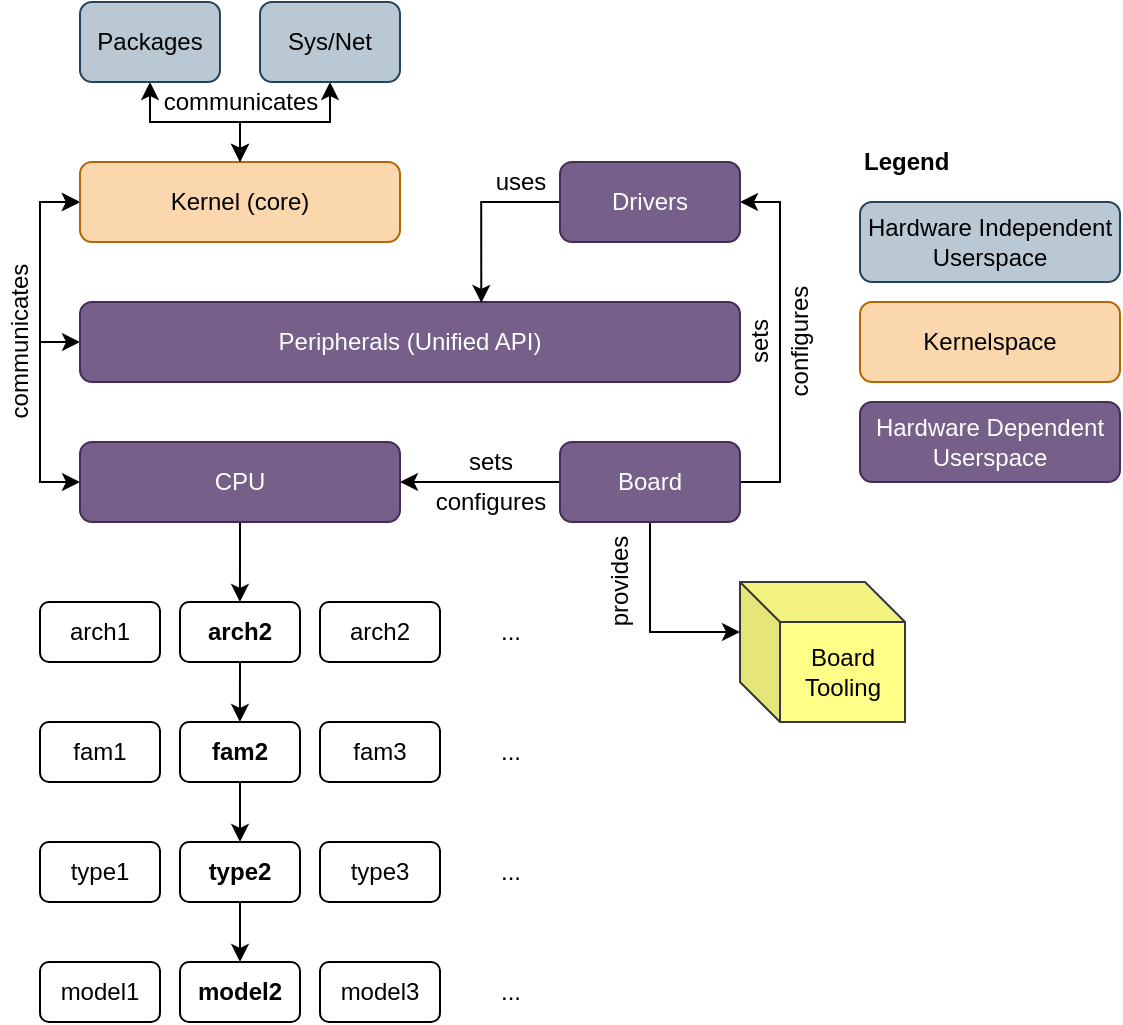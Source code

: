 <mxfile version="12.6.5" type="device"><diagram id="iUPT86lWffPqHHt2zCbv" name="Page-1"><mxGraphModel dx="1902" dy="1075" grid="1" gridSize="10" guides="1" tooltips="1" connect="1" arrows="1" fold="1" page="1" pageScale="1" pageWidth="850" pageHeight="1100" math="0" shadow="0"><root><mxCell id="0"/><mxCell id="1" parent="0"/><mxCell id="g2SpzdLPyTxanagPRVqU-20" style="edgeStyle=orthogonalEdgeStyle;rounded=0;orthogonalLoop=1;jettySize=auto;html=1;exitX=0.5;exitY=1;exitDx=0;exitDy=0;" edge="1" parent="1" source="g2SpzdLPyTxanagPRVqU-8"><mxGeometry relative="1" as="geometry"><mxPoint x="279.953" y="380" as="targetPoint"/></mxGeometry></mxCell><mxCell id="g2SpzdLPyTxanagPRVqU-62" style="edgeStyle=orthogonalEdgeStyle;rounded=0;orthogonalLoop=1;jettySize=auto;html=1;exitX=0;exitY=0.5;exitDx=0;exitDy=0;entryX=0;entryY=0.5;entryDx=0;entryDy=0;startArrow=classic;startFill=1;" edge="1" parent="1" source="g2SpzdLPyTxanagPRVqU-8" target="g2SpzdLPyTxanagPRVqU-13"><mxGeometry relative="1" as="geometry"/></mxCell><mxCell id="g2SpzdLPyTxanagPRVqU-8" value="CPU" style="rounded=1;whiteSpace=wrap;html=1;fillColor=#76608a;strokeColor=#432D57;fontColor=#ffffff;" vertex="1" parent="1"><mxGeometry x="200" y="300" width="160" height="40" as="geometry"/></mxCell><mxCell id="g2SpzdLPyTxanagPRVqU-44" style="edgeStyle=orthogonalEdgeStyle;rounded=0;orthogonalLoop=1;jettySize=auto;html=1;exitX=0;exitY=0.5;exitDx=0;exitDy=0;entryX=1;entryY=0.5;entryDx=0;entryDy=0;" edge="1" parent="1" source="g2SpzdLPyTxanagPRVqU-9" target="g2SpzdLPyTxanagPRVqU-8"><mxGeometry relative="1" as="geometry"/></mxCell><mxCell id="g2SpzdLPyTxanagPRVqU-47" style="edgeStyle=orthogonalEdgeStyle;rounded=0;orthogonalLoop=1;jettySize=auto;html=1;exitX=1;exitY=0.5;exitDx=0;exitDy=0;entryX=1;entryY=0.5;entryDx=0;entryDy=0;" edge="1" parent="1" source="g2SpzdLPyTxanagPRVqU-9" target="g2SpzdLPyTxanagPRVqU-12"><mxGeometry relative="1" as="geometry"><Array as="points"><mxPoint x="550" y="320"/><mxPoint x="550" y="180"/></Array></mxGeometry></mxCell><mxCell id="g2SpzdLPyTxanagPRVqU-51" style="edgeStyle=orthogonalEdgeStyle;rounded=0;orthogonalLoop=1;jettySize=auto;html=1;exitX=0.5;exitY=1;exitDx=0;exitDy=0;entryX=0;entryY=0;entryDx=0;entryDy=25;entryPerimeter=0;" edge="1" parent="1" source="g2SpzdLPyTxanagPRVqU-9" target="g2SpzdLPyTxanagPRVqU-50"><mxGeometry relative="1" as="geometry"/></mxCell><mxCell id="g2SpzdLPyTxanagPRVqU-9" value="Board" style="rounded=1;whiteSpace=wrap;html=1;fillColor=#76608a;strokeColor=#432D57;fontColor=#ffffff;" vertex="1" parent="1"><mxGeometry x="440" y="300" width="90" height="40" as="geometry"/></mxCell><mxCell id="g2SpzdLPyTxanagPRVqU-63" style="edgeStyle=orthogonalEdgeStyle;rounded=0;orthogonalLoop=1;jettySize=auto;html=1;exitX=0;exitY=0.5;exitDx=0;exitDy=0;entryX=0;entryY=0.5;entryDx=0;entryDy=0;startArrow=classic;startFill=1;" edge="1" parent="1" source="g2SpzdLPyTxanagPRVqU-10" target="g2SpzdLPyTxanagPRVqU-13"><mxGeometry relative="1" as="geometry"/></mxCell><mxCell id="g2SpzdLPyTxanagPRVqU-10" value="Peripherals (Unified API)" style="rounded=1;whiteSpace=wrap;html=1;fillColor=#76608a;strokeColor=#432D57;fontColor=#ffffff;" vertex="1" parent="1"><mxGeometry x="200" y="230" width="330" height="40" as="geometry"/></mxCell><mxCell id="g2SpzdLPyTxanagPRVqU-55" style="edgeStyle=orthogonalEdgeStyle;rounded=0;orthogonalLoop=1;jettySize=auto;html=1;exitX=0;exitY=0.5;exitDx=0;exitDy=0;entryX=0.608;entryY=0.011;entryDx=0;entryDy=0;entryPerimeter=0;" edge="1" parent="1" source="g2SpzdLPyTxanagPRVqU-12" target="g2SpzdLPyTxanagPRVqU-10"><mxGeometry relative="1" as="geometry"/></mxCell><mxCell id="g2SpzdLPyTxanagPRVqU-12" value="Drivers" style="rounded=1;whiteSpace=wrap;html=1;fillColor=#76608a;strokeColor=#432D57;fontColor=#ffffff;" vertex="1" parent="1"><mxGeometry x="440" y="160" width="90" height="40" as="geometry"/></mxCell><mxCell id="g2SpzdLPyTxanagPRVqU-13" value="Kernel (core)" style="rounded=1;whiteSpace=wrap;html=1;fillColor=#fad7ac;strokeColor=#b46504;" vertex="1" parent="1"><mxGeometry x="200" y="160" width="160" height="40" as="geometry"/></mxCell><mxCell id="g2SpzdLPyTxanagPRVqU-71" style="edgeStyle=orthogonalEdgeStyle;rounded=0;orthogonalLoop=1;jettySize=auto;html=1;exitX=0.5;exitY=1;exitDx=0;exitDy=0;entryX=0.5;entryY=0;entryDx=0;entryDy=0;startArrow=classic;startFill=1;" edge="1" parent="1" source="g2SpzdLPyTxanagPRVqU-14" target="g2SpzdLPyTxanagPRVqU-13"><mxGeometry relative="1" as="geometry"><Array as="points"><mxPoint x="235" y="140"/><mxPoint x="280" y="140"/></Array></mxGeometry></mxCell><mxCell id="g2SpzdLPyTxanagPRVqU-14" value="Packages" style="rounded=1;whiteSpace=wrap;html=1;fillColor=#bac8d3;strokeColor=#23445d;" vertex="1" parent="1"><mxGeometry x="200" y="80" width="70" height="40" as="geometry"/></mxCell><mxCell id="g2SpzdLPyTxanagPRVqU-24" style="edgeStyle=orthogonalEdgeStyle;rounded=0;orthogonalLoop=1;jettySize=auto;html=1;exitX=0.5;exitY=1;exitDx=0;exitDy=0;" edge="1" parent="1" source="g2SpzdLPyTxanagPRVqU-21"><mxGeometry relative="1" as="geometry"><mxPoint x="279.953" y="440" as="targetPoint"/></mxGeometry></mxCell><mxCell id="g2SpzdLPyTxanagPRVqU-21" value="arch2" style="rounded=1;whiteSpace=wrap;html=1;fontStyle=1" vertex="1" parent="1"><mxGeometry x="250" y="380" width="60" height="30" as="geometry"/></mxCell><mxCell id="g2SpzdLPyTxanagPRVqU-22" value="arch1" style="rounded=1;whiteSpace=wrap;html=1;" vertex="1" parent="1"><mxGeometry x="180" y="380" width="60" height="30" as="geometry"/></mxCell><mxCell id="g2SpzdLPyTxanagPRVqU-23" value="arch2" style="rounded=1;whiteSpace=wrap;html=1;" vertex="1" parent="1"><mxGeometry x="320" y="380" width="60" height="30" as="geometry"/></mxCell><mxCell id="g2SpzdLPyTxanagPRVqU-31" style="edgeStyle=orthogonalEdgeStyle;rounded=0;orthogonalLoop=1;jettySize=auto;html=1;exitX=0.5;exitY=1;exitDx=0;exitDy=0;entryX=0.5;entryY=0;entryDx=0;entryDy=0;" edge="1" parent="1" source="g2SpzdLPyTxanagPRVqU-25" target="g2SpzdLPyTxanagPRVqU-29"><mxGeometry relative="1" as="geometry"/></mxCell><mxCell id="g2SpzdLPyTxanagPRVqU-25" value="fam2" style="rounded=1;whiteSpace=wrap;html=1;fontStyle=1" vertex="1" parent="1"><mxGeometry x="250" y="440" width="60" height="30" as="geometry"/></mxCell><mxCell id="g2SpzdLPyTxanagPRVqU-26" value="fam3" style="rounded=1;whiteSpace=wrap;html=1;" vertex="1" parent="1"><mxGeometry x="320" y="440" width="60" height="30" as="geometry"/></mxCell><mxCell id="g2SpzdLPyTxanagPRVqU-27" value="fam1" style="rounded=1;whiteSpace=wrap;html=1;" vertex="1" parent="1"><mxGeometry x="180" y="440" width="60" height="30" as="geometry"/></mxCell><mxCell id="g2SpzdLPyTxanagPRVqU-28" value="type1" style="rounded=1;whiteSpace=wrap;html=1;" vertex="1" parent="1"><mxGeometry x="180" y="500" width="60" height="30" as="geometry"/></mxCell><mxCell id="g2SpzdLPyTxanagPRVqU-43" style="edgeStyle=orthogonalEdgeStyle;rounded=0;orthogonalLoop=1;jettySize=auto;html=1;exitX=0.5;exitY=1;exitDx=0;exitDy=0;entryX=0.5;entryY=0;entryDx=0;entryDy=0;" edge="1" parent="1" source="g2SpzdLPyTxanagPRVqU-29" target="g2SpzdLPyTxanagPRVqU-39"><mxGeometry relative="1" as="geometry"/></mxCell><mxCell id="g2SpzdLPyTxanagPRVqU-29" value="type2" style="rounded=1;whiteSpace=wrap;html=1;fontStyle=1" vertex="1" parent="1"><mxGeometry x="250" y="500" width="60" height="30" as="geometry"/></mxCell><mxCell id="g2SpzdLPyTxanagPRVqU-30" value="type3" style="rounded=1;whiteSpace=wrap;html=1;" vertex="1" parent="1"><mxGeometry x="320" y="500" width="60" height="30" as="geometry"/></mxCell><mxCell id="g2SpzdLPyTxanagPRVqU-33" value="..." style="text;html=1;align=center;verticalAlign=middle;resizable=0;points=[];autosize=1;" vertex="1" parent="1"><mxGeometry x="400" y="385" width="30" height="20" as="geometry"/></mxCell><mxCell id="g2SpzdLPyTxanagPRVqU-34" value="..." style="text;html=1;align=center;verticalAlign=middle;resizable=0;points=[];autosize=1;" vertex="1" parent="1"><mxGeometry x="400" y="445" width="30" height="20" as="geometry"/></mxCell><mxCell id="g2SpzdLPyTxanagPRVqU-36" value="..." style="text;html=1;align=center;verticalAlign=middle;resizable=0;points=[];autosize=1;" vertex="1" parent="1"><mxGeometry x="400" y="505" width="30" height="20" as="geometry"/></mxCell><mxCell id="g2SpzdLPyTxanagPRVqU-38" value="model1" style="rounded=1;whiteSpace=wrap;html=1;" vertex="1" parent="1"><mxGeometry x="180" y="560" width="60" height="30" as="geometry"/></mxCell><mxCell id="g2SpzdLPyTxanagPRVqU-39" value="model2" style="rounded=1;whiteSpace=wrap;html=1;fontStyle=1" vertex="1" parent="1"><mxGeometry x="250" y="560" width="60" height="30" as="geometry"/></mxCell><mxCell id="g2SpzdLPyTxanagPRVqU-40" value="model3" style="rounded=1;whiteSpace=wrap;html=1;" vertex="1" parent="1"><mxGeometry x="320" y="560" width="60" height="30" as="geometry"/></mxCell><mxCell id="g2SpzdLPyTxanagPRVqU-41" value="..." style="text;html=1;align=center;verticalAlign=middle;resizable=0;points=[];autosize=1;" vertex="1" parent="1"><mxGeometry x="400" y="565" width="30" height="20" as="geometry"/></mxCell><mxCell id="g2SpzdLPyTxanagPRVqU-45" value="sets" style="text;html=1;align=center;verticalAlign=middle;resizable=0;points=[];autosize=1;" vertex="1" parent="1"><mxGeometry x="385" y="300" width="40" height="20" as="geometry"/></mxCell><mxCell id="g2SpzdLPyTxanagPRVqU-46" value="configures" style="text;html=1;align=center;verticalAlign=middle;resizable=0;points=[];autosize=1;" vertex="1" parent="1"><mxGeometry x="370" y="320" width="70" height="20" as="geometry"/></mxCell><mxCell id="g2SpzdLPyTxanagPRVqU-48" value="sets" style="text;html=1;align=center;verticalAlign=middle;resizable=0;points=[];autosize=1;horizontal=0;direction=south;" vertex="1" parent="1"><mxGeometry x="530" y="230" width="20" height="40" as="geometry"/></mxCell><mxCell id="g2SpzdLPyTxanagPRVqU-49" value="configures" style="text;html=1;align=center;verticalAlign=middle;resizable=0;points=[];autosize=1;horizontal=0;direction=south;" vertex="1" parent="1"><mxGeometry x="550" y="215" width="20" height="70" as="geometry"/></mxCell><mxCell id="g2SpzdLPyTxanagPRVqU-50" value="Board&lt;br&gt;Tooling" style="shape=cube;whiteSpace=wrap;html=1;boundedLbl=1;backgroundOutline=1;darkOpacity=0.05;darkOpacity2=0.1;fillColor=#ffff88;strokeColor=#36393d;" vertex="1" parent="1"><mxGeometry x="530" y="370" width="82.5" height="70" as="geometry"/></mxCell><mxCell id="g2SpzdLPyTxanagPRVqU-52" value="provides" style="text;html=1;align=center;verticalAlign=middle;resizable=0;points=[];autosize=1;flipH=0;rotation=-90;" vertex="1" parent="1"><mxGeometry x="440" y="360" width="60" height="20" as="geometry"/></mxCell><mxCell id="g2SpzdLPyTxanagPRVqU-54" value="uses" style="text;html=1;align=center;verticalAlign=middle;resizable=0;points=[];autosize=1;" vertex="1" parent="1"><mxGeometry x="400" y="160" width="40" height="20" as="geometry"/></mxCell><mxCell id="g2SpzdLPyTxanagPRVqU-64" value="communicates" style="text;html=1;align=center;verticalAlign=middle;resizable=0;points=[];autosize=1;rotation=-90;" vertex="1" parent="1"><mxGeometry x="125" y="240" width="90" height="20" as="geometry"/></mxCell><mxCell id="g2SpzdLPyTxanagPRVqU-72" style="edgeStyle=orthogonalEdgeStyle;rounded=0;orthogonalLoop=1;jettySize=auto;html=1;exitX=0.5;exitY=1;exitDx=0;exitDy=0;entryX=0.5;entryY=0;entryDx=0;entryDy=0;startArrow=classic;startFill=1;" edge="1" parent="1" source="g2SpzdLPyTxanagPRVqU-70" target="g2SpzdLPyTxanagPRVqU-13"><mxGeometry relative="1" as="geometry"><Array as="points"><mxPoint x="325" y="140"/><mxPoint x="280" y="140"/></Array></mxGeometry></mxCell><mxCell id="g2SpzdLPyTxanagPRVqU-70" value="Sys/Net" style="rounded=1;whiteSpace=wrap;html=1;fillColor=#bac8d3;strokeColor=#23445d;" vertex="1" parent="1"><mxGeometry x="290" y="80" width="70" height="40" as="geometry"/></mxCell><mxCell id="g2SpzdLPyTxanagPRVqU-73" value="communicates" style="text;html=1;align=center;verticalAlign=middle;resizable=0;points=[];autosize=1;rotation=0;" vertex="1" parent="1"><mxGeometry x="235" y="120" width="90" height="20" as="geometry"/></mxCell><mxCell id="g2SpzdLPyTxanagPRVqU-74" value="Hardware Dependent Userspace" style="rounded=1;whiteSpace=wrap;html=1;fillColor=#76608a;strokeColor=#432D57;fontColor=#ffffff;" vertex="1" parent="1"><mxGeometry x="590" y="280" width="130" height="40" as="geometry"/></mxCell><mxCell id="g2SpzdLPyTxanagPRVqU-75" value="Kernelspace" style="rounded=1;whiteSpace=wrap;html=1;fillColor=#fad7ac;strokeColor=#b46504;" vertex="1" parent="1"><mxGeometry x="590" y="230" width="130" height="40" as="geometry"/></mxCell><mxCell id="g2SpzdLPyTxanagPRVqU-76" value="Hardware Independent Userspace" style="rounded=1;whiteSpace=wrap;html=1;fillColor=#bac8d3;strokeColor=#23445d;" vertex="1" parent="1"><mxGeometry x="590" y="180" width="130" height="40" as="geometry"/></mxCell><mxCell id="g2SpzdLPyTxanagPRVqU-77" value="Legend" style="text;html=1;align=left;verticalAlign=middle;resizable=0;points=[];autosize=1;fontStyle=1" vertex="1" parent="1"><mxGeometry x="590" y="150" width="60" height="20" as="geometry"/></mxCell></root></mxGraphModel></diagram></mxfile>